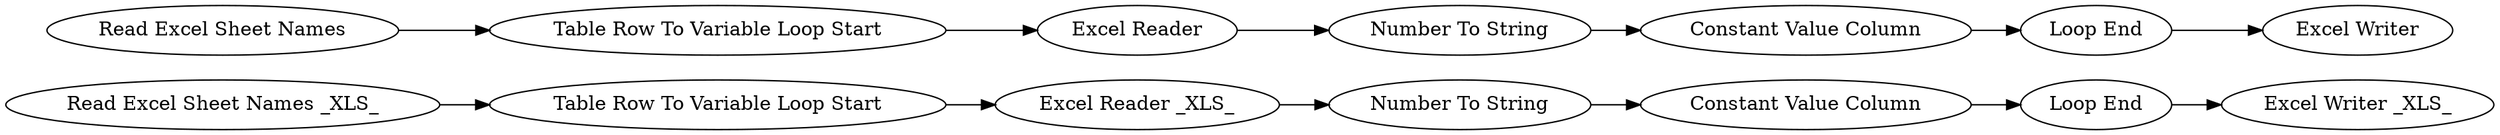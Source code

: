 digraph {
	1 [label="Read Excel Sheet Names _XLS_"]
	2 [label="Table Row To Variable Loop Start"]
	3 [label="Excel Reader _XLS_"]
	4 [label="Number To String"]
	5 [label="Loop End"]
	6 [label="Constant Value Column"]
	7 [label="Excel Writer _XLS_"]
	9 [label="Loop End"]
	12 [label="Number To String"]
	14 [label="Constant Value Column"]
	15 [label="Read Excel Sheet Names"]
	16 [label="Table Row To Variable Loop Start"]
	17 [label="Excel Reader"]
	18 [label="Excel Writer"]
	1 -> 2
	2 -> 3
	3 -> 4
	4 -> 6
	5 -> 7
	6 -> 5
	9 -> 18
	12 -> 14
	14 -> 9
	15 -> 16
	16 -> 17
	17 -> 12
	rankdir=LR
}
